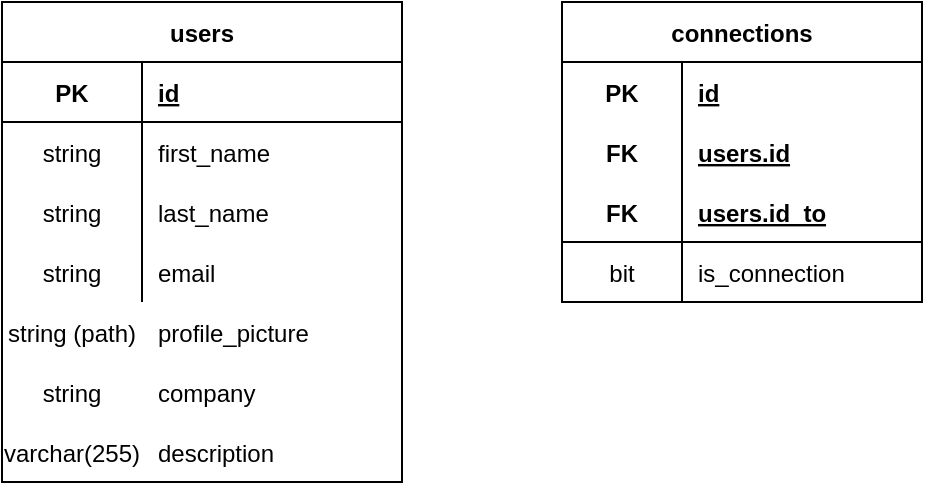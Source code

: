 <mxfile version="15.4.0" type="device"><diagram id="bXfwgJk4__c76xzwtB7g" name="Página-1"><mxGraphModel dx="586" dy="357" grid="1" gridSize="10" guides="1" tooltips="1" connect="1" arrows="1" fold="1" page="1" pageScale="1" pageWidth="1169" pageHeight="827" math="0" shadow="0"><root><mxCell id="0"/><mxCell id="1" parent="0"/><mxCell id="mOLn0kmVkNTH8UmRa3Qk-27" value="users" style="shape=table;startSize=30;container=1;collapsible=1;childLayout=tableLayout;fixedRows=1;rowLines=0;fontStyle=1;align=center;resizeLast=1;rounded=0;sketch=0;" vertex="1" parent="1"><mxGeometry x="40" y="40" width="200" height="240" as="geometry"/></mxCell><mxCell id="mOLn0kmVkNTH8UmRa3Qk-28" value="" style="shape=partialRectangle;collapsible=0;dropTarget=0;pointerEvents=0;fillColor=none;top=0;left=0;bottom=1;right=0;points=[[0,0.5],[1,0.5]];portConstraint=eastwest;rounded=0;sketch=0;" vertex="1" parent="mOLn0kmVkNTH8UmRa3Qk-27"><mxGeometry y="30" width="200" height="30" as="geometry"/></mxCell><mxCell id="mOLn0kmVkNTH8UmRa3Qk-29" value="PK" style="shape=partialRectangle;connectable=0;fillColor=none;top=0;left=0;bottom=0;right=0;fontStyle=1;overflow=hidden;rounded=0;sketch=0;" vertex="1" parent="mOLn0kmVkNTH8UmRa3Qk-28"><mxGeometry width="70" height="30" as="geometry"><mxRectangle width="70" height="30" as="alternateBounds"/></mxGeometry></mxCell><mxCell id="mOLn0kmVkNTH8UmRa3Qk-30" value="id" style="shape=partialRectangle;connectable=0;fillColor=none;top=0;left=0;bottom=0;right=0;align=left;spacingLeft=6;fontStyle=5;overflow=hidden;rounded=0;sketch=0;" vertex="1" parent="mOLn0kmVkNTH8UmRa3Qk-28"><mxGeometry x="70" width="130" height="30" as="geometry"><mxRectangle width="130" height="30" as="alternateBounds"/></mxGeometry></mxCell><mxCell id="mOLn0kmVkNTH8UmRa3Qk-31" value="" style="shape=partialRectangle;collapsible=0;dropTarget=0;pointerEvents=0;fillColor=none;top=0;left=0;bottom=0;right=0;points=[[0,0.5],[1,0.5]];portConstraint=eastwest;rounded=0;sketch=0;" vertex="1" parent="mOLn0kmVkNTH8UmRa3Qk-27"><mxGeometry y="60" width="200" height="30" as="geometry"/></mxCell><mxCell id="mOLn0kmVkNTH8UmRa3Qk-32" value="string" style="shape=partialRectangle;connectable=0;fillColor=none;top=0;left=0;bottom=0;right=0;editable=1;overflow=hidden;rounded=0;sketch=0;" vertex="1" parent="mOLn0kmVkNTH8UmRa3Qk-31"><mxGeometry width="70" height="30" as="geometry"><mxRectangle width="70" height="30" as="alternateBounds"/></mxGeometry></mxCell><mxCell id="mOLn0kmVkNTH8UmRa3Qk-33" value="first_name" style="shape=partialRectangle;connectable=0;fillColor=none;top=0;left=0;bottom=0;right=0;align=left;spacingLeft=6;overflow=hidden;rounded=0;sketch=0;" vertex="1" parent="mOLn0kmVkNTH8UmRa3Qk-31"><mxGeometry x="70" width="130" height="30" as="geometry"><mxRectangle width="130" height="30" as="alternateBounds"/></mxGeometry></mxCell><mxCell id="mOLn0kmVkNTH8UmRa3Qk-34" value="" style="shape=partialRectangle;collapsible=0;dropTarget=0;pointerEvents=0;fillColor=none;top=0;left=0;bottom=0;right=0;points=[[0,0.5],[1,0.5]];portConstraint=eastwest;rounded=0;sketch=0;" vertex="1" parent="mOLn0kmVkNTH8UmRa3Qk-27"><mxGeometry y="90" width="200" height="30" as="geometry"/></mxCell><mxCell id="mOLn0kmVkNTH8UmRa3Qk-35" value="string" style="shape=partialRectangle;connectable=0;fillColor=none;top=0;left=0;bottom=0;right=0;editable=1;overflow=hidden;rounded=0;sketch=0;" vertex="1" parent="mOLn0kmVkNTH8UmRa3Qk-34"><mxGeometry width="70" height="30" as="geometry"><mxRectangle width="70" height="30" as="alternateBounds"/></mxGeometry></mxCell><mxCell id="mOLn0kmVkNTH8UmRa3Qk-36" value="last_name" style="shape=partialRectangle;connectable=0;fillColor=none;top=0;left=0;bottom=0;right=0;align=left;spacingLeft=6;overflow=hidden;rounded=0;sketch=0;" vertex="1" parent="mOLn0kmVkNTH8UmRa3Qk-34"><mxGeometry x="70" width="130" height="30" as="geometry"><mxRectangle width="130" height="30" as="alternateBounds"/></mxGeometry></mxCell><mxCell id="mOLn0kmVkNTH8UmRa3Qk-37" value="" style="shape=partialRectangle;collapsible=0;dropTarget=0;pointerEvents=0;fillColor=none;top=0;left=0;bottom=0;right=0;points=[[0,0.5],[1,0.5]];portConstraint=eastwest;rounded=0;sketch=0;" vertex="1" parent="mOLn0kmVkNTH8UmRa3Qk-27"><mxGeometry y="120" width="200" height="30" as="geometry"/></mxCell><mxCell id="mOLn0kmVkNTH8UmRa3Qk-38" value="string" style="shape=partialRectangle;connectable=0;fillColor=none;top=0;left=0;bottom=0;right=0;editable=1;overflow=hidden;rounded=0;sketch=0;" vertex="1" parent="mOLn0kmVkNTH8UmRa3Qk-37"><mxGeometry width="70" height="30" as="geometry"><mxRectangle width="70" height="30" as="alternateBounds"/></mxGeometry></mxCell><mxCell id="mOLn0kmVkNTH8UmRa3Qk-39" value="email" style="shape=partialRectangle;connectable=0;fillColor=none;top=0;left=0;bottom=0;right=0;align=left;spacingLeft=6;overflow=hidden;rounded=0;sketch=0;" vertex="1" parent="mOLn0kmVkNTH8UmRa3Qk-37"><mxGeometry x="70" width="130" height="30" as="geometry"><mxRectangle width="130" height="30" as="alternateBounds"/></mxGeometry></mxCell><mxCell id="mOLn0kmVkNTH8UmRa3Qk-40" value="profile_picture" style="shape=partialRectangle;connectable=0;fillColor=none;top=0;left=0;bottom=0;right=0;align=left;spacingLeft=6;overflow=hidden;rounded=0;sketch=0;" vertex="1" parent="1"><mxGeometry x="110" y="190" width="130" height="30" as="geometry"><mxRectangle width="150" height="30" as="alternateBounds"/></mxGeometry></mxCell><mxCell id="mOLn0kmVkNTH8UmRa3Qk-41" value="company" style="shape=partialRectangle;connectable=0;fillColor=none;top=0;left=0;bottom=0;right=0;align=left;spacingLeft=6;overflow=hidden;rounded=0;sketch=0;" vertex="1" parent="1"><mxGeometry x="110" y="220" width="130" height="30" as="geometry"><mxRectangle width="150" height="30" as="alternateBounds"/></mxGeometry></mxCell><mxCell id="mOLn0kmVkNTH8UmRa3Qk-42" value="description" style="shape=partialRectangle;connectable=0;fillColor=none;top=0;left=0;bottom=0;right=0;align=left;spacingLeft=6;overflow=hidden;rounded=0;sketch=0;" vertex="1" parent="1"><mxGeometry x="110" y="250" width="130" height="30" as="geometry"><mxRectangle width="150" height="30" as="alternateBounds"/></mxGeometry></mxCell><mxCell id="mOLn0kmVkNTH8UmRa3Qk-43" value="connections" style="shape=table;startSize=30;container=1;collapsible=1;childLayout=tableLayout;fixedRows=1;rowLines=0;fontStyle=1;align=center;resizeLast=1;rounded=0;sketch=0;" vertex="1" parent="1"><mxGeometry x="320" y="40" width="180" height="150" as="geometry"/></mxCell><mxCell id="mOLn0kmVkNTH8UmRa3Qk-44" value="" style="shape=partialRectangle;collapsible=0;dropTarget=0;pointerEvents=0;fillColor=none;top=0;left=0;bottom=0;right=0;points=[[0,0.5],[1,0.5]];portConstraint=eastwest;rounded=0;sketch=0;" vertex="1" parent="mOLn0kmVkNTH8UmRa3Qk-43"><mxGeometry y="30" width="180" height="30" as="geometry"/></mxCell><mxCell id="mOLn0kmVkNTH8UmRa3Qk-45" value="PK" style="shape=partialRectangle;connectable=0;fillColor=none;top=0;left=0;bottom=0;right=0;fontStyle=1;overflow=hidden;rounded=0;sketch=0;" vertex="1" parent="mOLn0kmVkNTH8UmRa3Qk-44"><mxGeometry width="60" height="30" as="geometry"><mxRectangle width="60" height="30" as="alternateBounds"/></mxGeometry></mxCell><mxCell id="mOLn0kmVkNTH8UmRa3Qk-46" value="id" style="shape=partialRectangle;connectable=0;fillColor=none;top=0;left=0;bottom=0;right=0;align=left;spacingLeft=6;fontStyle=5;overflow=hidden;rounded=0;sketch=0;" vertex="1" parent="mOLn0kmVkNTH8UmRa3Qk-44"><mxGeometry x="60" width="120" height="30" as="geometry"><mxRectangle width="120" height="30" as="alternateBounds"/></mxGeometry></mxCell><mxCell id="mOLn0kmVkNTH8UmRa3Qk-53" value="" style="shape=partialRectangle;collapsible=0;dropTarget=0;pointerEvents=0;fillColor=none;top=0;left=0;bottom=0;right=0;points=[[0,0.5],[1,0.5]];portConstraint=eastwest;rounded=0;sketch=0;" vertex="1" parent="mOLn0kmVkNTH8UmRa3Qk-43"><mxGeometry y="60" width="180" height="30" as="geometry"/></mxCell><mxCell id="mOLn0kmVkNTH8UmRa3Qk-54" value="" style="shape=partialRectangle;connectable=0;fillColor=none;top=0;left=0;bottom=0;right=0;editable=1;overflow=hidden;rounded=0;sketch=0;" vertex="1" parent="mOLn0kmVkNTH8UmRa3Qk-53"><mxGeometry width="60" height="30" as="geometry"><mxRectangle width="60" height="30" as="alternateBounds"/></mxGeometry></mxCell><mxCell id="mOLn0kmVkNTH8UmRa3Qk-55" value="" style="shape=partialRectangle;connectable=0;fillColor=none;top=0;left=0;bottom=0;right=0;align=left;spacingLeft=6;overflow=hidden;rounded=0;sketch=0;" vertex="1" parent="mOLn0kmVkNTH8UmRa3Qk-53"><mxGeometry x="60" width="120" height="30" as="geometry"><mxRectangle width="120" height="30" as="alternateBounds"/></mxGeometry></mxCell><mxCell id="mOLn0kmVkNTH8UmRa3Qk-47" value="" style="shape=partialRectangle;collapsible=0;dropTarget=0;pointerEvents=0;fillColor=none;top=0;left=0;bottom=1;right=0;points=[[0,0.5],[1,0.5]];portConstraint=eastwest;rounded=0;sketch=0;" vertex="1" parent="mOLn0kmVkNTH8UmRa3Qk-43"><mxGeometry y="90" width="180" height="30" as="geometry"/></mxCell><mxCell id="mOLn0kmVkNTH8UmRa3Qk-48" value="FK" style="shape=partialRectangle;connectable=0;fillColor=none;top=0;left=0;bottom=0;right=0;fontStyle=1;overflow=hidden;rounded=0;sketch=0;" vertex="1" parent="mOLn0kmVkNTH8UmRa3Qk-47"><mxGeometry width="60" height="30" as="geometry"><mxRectangle width="60" height="30" as="alternateBounds"/></mxGeometry></mxCell><mxCell id="mOLn0kmVkNTH8UmRa3Qk-49" value="users.id_to" style="shape=partialRectangle;connectable=0;fillColor=none;top=0;left=0;bottom=0;right=0;align=left;spacingLeft=6;fontStyle=5;overflow=hidden;rounded=0;sketch=0;" vertex="1" parent="mOLn0kmVkNTH8UmRa3Qk-47"><mxGeometry x="60" width="120" height="30" as="geometry"><mxRectangle width="120" height="30" as="alternateBounds"/></mxGeometry></mxCell><mxCell id="mOLn0kmVkNTH8UmRa3Qk-50" value="" style="shape=partialRectangle;collapsible=0;dropTarget=0;pointerEvents=0;fillColor=none;top=0;left=0;bottom=0;right=0;points=[[0,0.5],[1,0.5]];portConstraint=eastwest;rounded=0;sketch=0;" vertex="1" parent="mOLn0kmVkNTH8UmRa3Qk-43"><mxGeometry y="120" width="180" height="30" as="geometry"/></mxCell><mxCell id="mOLn0kmVkNTH8UmRa3Qk-51" value="bit" style="shape=partialRectangle;connectable=0;fillColor=none;top=0;left=0;bottom=0;right=0;editable=1;overflow=hidden;rounded=0;sketch=0;" vertex="1" parent="mOLn0kmVkNTH8UmRa3Qk-50"><mxGeometry width="60" height="30" as="geometry"><mxRectangle width="60" height="30" as="alternateBounds"/></mxGeometry></mxCell><mxCell id="mOLn0kmVkNTH8UmRa3Qk-52" value="" style="shape=partialRectangle;connectable=0;fillColor=none;top=0;left=0;bottom=0;right=0;align=left;spacingLeft=6;overflow=hidden;rounded=0;sketch=0;" vertex="1" parent="mOLn0kmVkNTH8UmRa3Qk-50"><mxGeometry x="60" width="120" height="30" as="geometry"><mxRectangle width="120" height="30" as="alternateBounds"/></mxGeometry></mxCell><mxCell id="mOLn0kmVkNTH8UmRa3Qk-60" value="is_connection" style="shape=partialRectangle;connectable=0;fillColor=none;top=0;left=0;bottom=0;right=0;align=left;spacingLeft=6;overflow=hidden;rounded=0;sketch=0;" vertex="1" parent="1"><mxGeometry x="380" y="160" width="120" height="30" as="geometry"><mxRectangle width="120" height="30" as="alternateBounds"/></mxGeometry></mxCell><mxCell id="mOLn0kmVkNTH8UmRa3Qk-61" value="FK" style="shape=partialRectangle;connectable=0;fillColor=none;top=0;left=0;bottom=0;right=0;fontStyle=1;overflow=hidden;rounded=0;sketch=0;" vertex="1" parent="1"><mxGeometry x="320" y="100" width="60" height="30" as="geometry"><mxRectangle width="60" height="30" as="alternateBounds"/></mxGeometry></mxCell><mxCell id="mOLn0kmVkNTH8UmRa3Qk-62" value="users.id" style="shape=partialRectangle;connectable=0;fillColor=none;top=0;left=0;bottom=0;right=0;align=left;spacingLeft=6;fontStyle=5;overflow=hidden;rounded=0;sketch=0;" vertex="1" parent="1"><mxGeometry x="380" y="100" width="120" height="30" as="geometry"><mxRectangle width="120" height="30" as="alternateBounds"/></mxGeometry></mxCell><mxCell id="mOLn0kmVkNTH8UmRa3Qk-63" value="string (path)" style="shape=partialRectangle;connectable=0;fillColor=none;top=0;left=0;bottom=0;right=0;editable=1;overflow=hidden;rounded=0;sketch=0;" vertex="1" parent="1"><mxGeometry x="40" y="190" width="70" height="30" as="geometry"><mxRectangle width="70" height="30" as="alternateBounds"/></mxGeometry></mxCell><mxCell id="mOLn0kmVkNTH8UmRa3Qk-64" value="string" style="shape=partialRectangle;connectable=0;fillColor=none;top=0;left=0;bottom=0;right=0;editable=1;overflow=hidden;rounded=0;sketch=0;" vertex="1" parent="1"><mxGeometry x="40" y="220" width="70" height="30" as="geometry"><mxRectangle width="70" height="30" as="alternateBounds"/></mxGeometry></mxCell><mxCell id="mOLn0kmVkNTH8UmRa3Qk-65" value="varchar(255)" style="shape=partialRectangle;connectable=0;fillColor=none;top=0;left=0;bottom=0;right=0;editable=1;overflow=hidden;rounded=0;sketch=0;" vertex="1" parent="1"><mxGeometry x="40" y="250" width="70" height="30" as="geometry"><mxRectangle width="70" height="30" as="alternateBounds"/></mxGeometry></mxCell></root></mxGraphModel></diagram></mxfile>